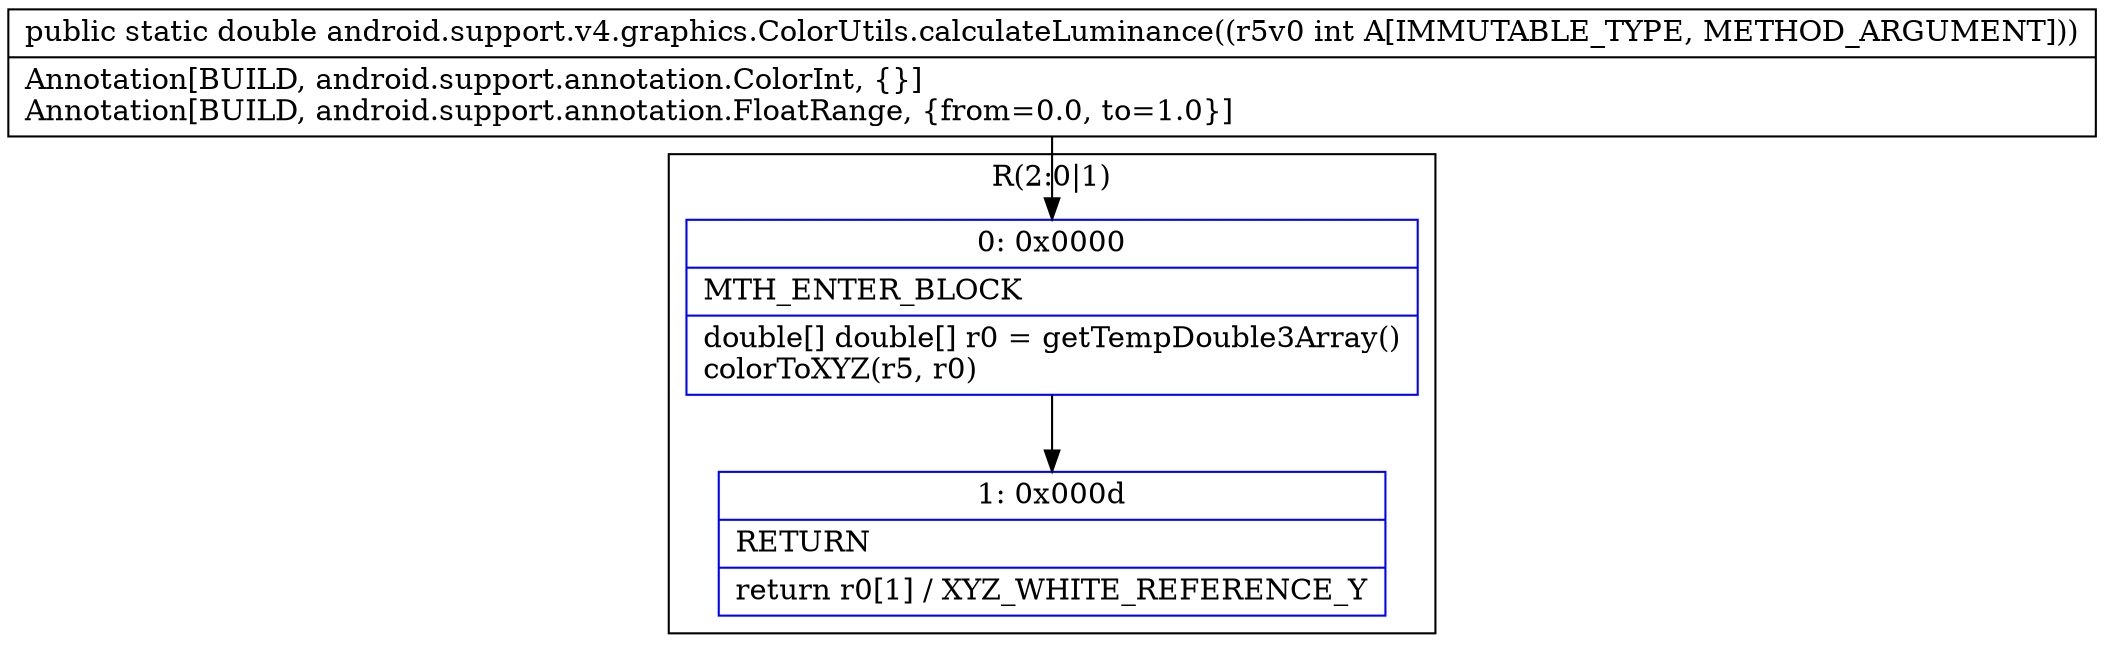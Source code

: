 digraph "CFG forandroid.support.v4.graphics.ColorUtils.calculateLuminance(I)D" {
subgraph cluster_Region_883871132 {
label = "R(2:0|1)";
node [shape=record,color=blue];
Node_0 [shape=record,label="{0\:\ 0x0000|MTH_ENTER_BLOCK\l|double[] double[] r0 = getTempDouble3Array()\lcolorToXYZ(r5, r0)\l}"];
Node_1 [shape=record,label="{1\:\ 0x000d|RETURN\l|return r0[1] \/ XYZ_WHITE_REFERENCE_Y\l}"];
}
MethodNode[shape=record,label="{public static double android.support.v4.graphics.ColorUtils.calculateLuminance((r5v0 int A[IMMUTABLE_TYPE, METHOD_ARGUMENT]))  | Annotation[BUILD, android.support.annotation.ColorInt, \{\}]\lAnnotation[BUILD, android.support.annotation.FloatRange, \{from=0.0, to=1.0\}]\l}"];
MethodNode -> Node_0;
Node_0 -> Node_1;
}

